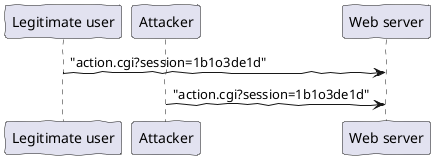 @startuml

participant "Legitimate user" as U
participant "Attacker" as A
participant "Web server" as W

skinparam backgroundColor transparent
skinparam handwritten true

skinparam sequence {
'ArrowColor White
'ArrowFontName Rufscript
'ArrowFontSize 22
'ArrowFontColor White
  
'LifeLineBorderColor Grey
'LifeLineBackgroundColor #A9DCDF

'ParticipantBorderColor White
'ParticipantBackgroundColor #111111
ParticipantFontName Rufscript
ParticipantFontSize 24
'ParticipantFontColor White
}

U -> W: "action.cgi?session=1b1o3de1d"
A -> W: "action.cgi?session=1b1o3de1d"

@enduml